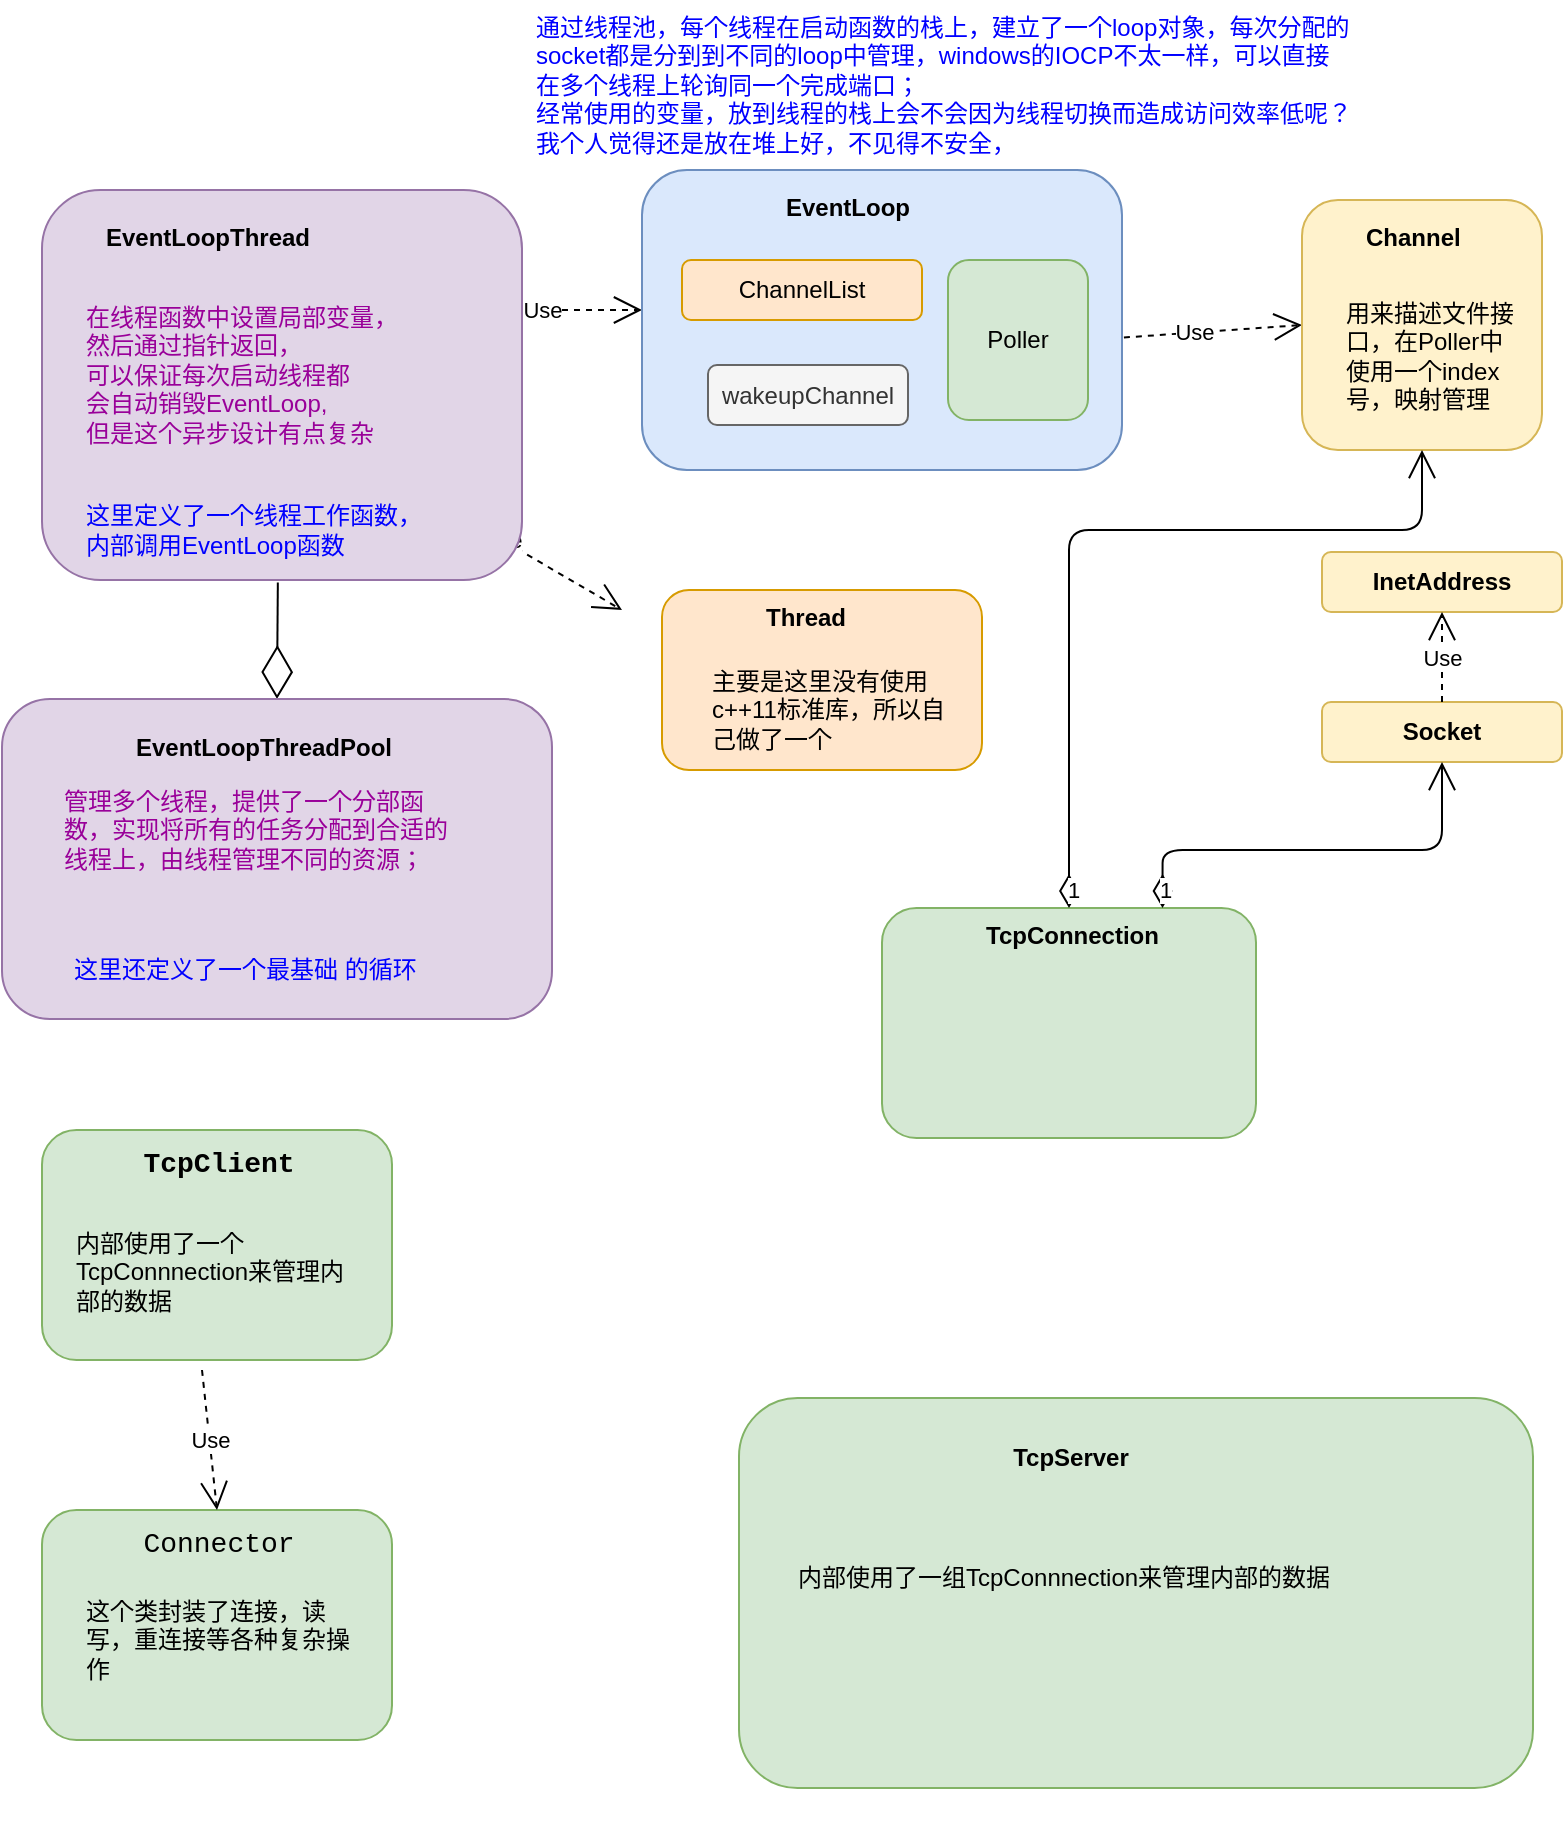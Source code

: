 <mxfile version="12.2.4" pages="1"><diagram id="r3kNxJQZUc9efTiP-LmZ" name="Page-1"><mxGraphModel dx="766" dy="549" grid="1" gridSize="10" guides="1" tooltips="1" connect="1" arrows="1" fold="1" page="1" pageScale="1" pageWidth="827" pageHeight="1169" math="0" shadow="0"><root><mxCell id="0"/><mxCell id="1" parent="0"/><mxCell id="10" value="Use" style="endArrow=open;endSize=12;dashed=1;html=1;" parent="1" edge="1"><mxGeometry width="160" relative="1" as="geometry"><mxPoint x="220" y="170" as="sourcePoint"/><mxPoint x="320" y="170" as="targetPoint"/></mxGeometry></mxCell><mxCell id="13" value="Use" style="endArrow=open;endSize=12;dashed=1;html=1;" parent="1" edge="1"><mxGeometry width="160" relative="1" as="geometry"><mxPoint x="190" y="250" as="sourcePoint"/><mxPoint x="310" y="320" as="targetPoint"/></mxGeometry></mxCell><mxCell id="18" value="Use" style="endArrow=open;endSize=12;dashed=1;html=1;fontColor=#000000;entryX=0;entryY=0.5;entryDx=0;entryDy=0;exitX=1;exitY=0.5;exitDx=0;exitDy=0;" parent="1" source="5" target="17" edge="1"><mxGeometry width="160" relative="1" as="geometry"><mxPoint x="540" y="174" as="sourcePoint"/><mxPoint x="700" y="174" as="targetPoint"/></mxGeometry></mxCell><mxCell id="21" value="Socket" style="rounded=1;whiteSpace=wrap;html=1;align=center;fontStyle=1;fillColor=#fff2cc;strokeColor=#d6b656;" parent="1" vertex="1"><mxGeometry x="660" y="366" width="120" height="30" as="geometry"/></mxCell><mxCell id="24" value="InetAddress" style="rounded=1;whiteSpace=wrap;html=1;align=center;fontStyle=1;fillColor=#fff2cc;strokeColor=#d6b656;" parent="1" vertex="1"><mxGeometry x="660" y="291" width="120" height="30" as="geometry"/></mxCell><mxCell id="25" value="Use" style="endArrow=open;endSize=12;dashed=1;html=1;fontColor=#000000;exitX=0.5;exitY=0;exitDx=0;exitDy=0;" parent="1" source="21" target="24" edge="1"><mxGeometry width="160" relative="1" as="geometry"><mxPoint x="510" y="436" as="sourcePoint"/><mxPoint x="670" y="436" as="targetPoint"/></mxGeometry></mxCell><mxCell id="28" value="" style="endArrow=diamondThin;endFill=0;endSize=24;html=1;fontColor=#000000;exitX=0.544;exitY=1.024;exitDx=0;exitDy=0;entryX=0.5;entryY=0;entryDx=0;entryDy=0;exitPerimeter=0;" parent="1" source="14" target="26" edge="1"><mxGeometry width="160" relative="1" as="geometry"><mxPoint x="50" y="370" as="sourcePoint"/><mxPoint x="240" y="380" as="targetPoint"/></mxGeometry></mxCell><mxCell id="31" value="通过线程池，每个线程在启动函数的栈上，建立了一个loop对象，每次分配的socket都是分到到不同的loop中管理，windows的IOCP不太一样，可以直接在多个线程上轮询同一个完成端口；&lt;br&gt;经常使用的变量，放到线程的栈上会不会因为线程切换而造成访问效率低呢？我个人觉得还是放在堆上好，不见得不安全，" style="text;html=1;fontColor=#0000FF;whiteSpace=wrap;" parent="1" vertex="1"><mxGeometry x="265" y="15" width="410" height="85" as="geometry"/></mxCell><mxCell id="32" value="" style="rounded=1;whiteSpace=wrap;html=1;align=center;fillColor=#d5e8d4;strokeColor=#82b366;" parent="1" vertex="1"><mxGeometry x="440" y="469" width="187" height="115" as="geometry"/></mxCell><mxCell id="33" value="TcpConnection" style="text;html=1;fontColor=#000000;fontStyle=1" parent="1" vertex="1"><mxGeometry x="490" y="469" width="107" height="30" as="geometry"/></mxCell><mxCell id="34" value="" style="group" parent="1" vertex="1" connectable="0"><mxGeometry y="364.5" width="275" height="160" as="geometry"/></mxCell><mxCell id="26" value="" style="rounded=1;whiteSpace=wrap;html=1;align=center;fillColor=#e1d5e7;strokeColor=#9673a6;" parent="34" vertex="1"><mxGeometry width="275" height="160" as="geometry"/></mxCell><mxCell id="27" value="EventLoopThreadPool" style="text;html=1;fontStyle=1" parent="34" vertex="1"><mxGeometry x="64.5" y="10" width="134" height="30" as="geometry"/></mxCell><mxCell id="29" value="管理多个线程，提供了一个分部函数，实现将所有的任务分配到合适的线程上，由线程管理不同的资源；" style="text;html=1;fontColor=#990099;whiteSpace=wrap;" parent="34" vertex="1"><mxGeometry x="28.5" y="37.5" width="205" height="85" as="geometry"/></mxCell><mxCell id="30" value="这里还定义了一个最基础 的循环" style="text;html=1;align=left;verticalAlign=middle;fontColor=#0000FF;whiteSpace=wrap;" parent="34" vertex="1"><mxGeometry x="33.5" y="110" width="180" height="50" as="geometry"/></mxCell><mxCell id="35" value="" style="group" parent="1" vertex="1" connectable="0"><mxGeometry x="20" y="110" width="240" height="195" as="geometry"/></mxCell><mxCell id="8" value="" style="rounded=1;whiteSpace=wrap;html=1;fillColor=#e1d5e7;strokeColor=#9673a6;" parent="35" vertex="1"><mxGeometry width="240" height="195" as="geometry"/></mxCell><mxCell id="9" value="EventLoopThread" style="text;html=1;fontStyle=1" parent="35" vertex="1"><mxGeometry x="30" y="10" width="109" height="30" as="geometry"/></mxCell><mxCell id="11" value="在线程函数中设置局部变量，&lt;br&gt;然后通过指针返回，&lt;br&gt;可以保证每次启动线程都&lt;br&gt;会自动销毁EventLoop,&lt;br&gt;但是这个异步设计有点复杂&lt;br&gt;" style="text;html=1;fontColor=#990099;" parent="35" vertex="1"><mxGeometry x="20" y="50" width="150" height="85" as="geometry"/></mxCell><mxCell id="14" value="这里定义了一个线程工作函数，&lt;br&gt;内部调用EventLoop函数" style="text;html=1;align=left;verticalAlign=middle;fontColor=#0000FF;" parent="35" vertex="1"><mxGeometry x="20" y="145" width="180" height="50" as="geometry"/></mxCell><mxCell id="36" value="" style="group" parent="1" vertex="1" connectable="0"><mxGeometry x="320" y="100" width="240" height="150" as="geometry"/></mxCell><mxCell id="2" value="" style="rounded=1;whiteSpace=wrap;html=1;fillColor=#dae8fc;strokeColor=#6c8ebf;" parent="36" vertex="1"><mxGeometry width="240" height="150" as="geometry"/></mxCell><mxCell id="3" value="EventLoop" style="text;html=1;fontStyle=1" parent="36" vertex="1"><mxGeometry x="70" y="5" width="80" height="30" as="geometry"/></mxCell><mxCell id="4" value="ChannelList" style="rounded=1;whiteSpace=wrap;html=1;fillColor=#ffe6cc;strokeColor=#d79b00;" parent="36" vertex="1"><mxGeometry x="20" y="45" width="120" height="30" as="geometry"/></mxCell><mxCell id="5" value="Poller" style="rounded=1;whiteSpace=wrap;html=1;fillColor=#d5e8d4;strokeColor=#82b366;" parent="36" vertex="1"><mxGeometry x="153" y="45" width="70" height="80" as="geometry"/></mxCell><mxCell id="6" value="wakeupChannel" style="rounded=1;whiteSpace=wrap;html=1;fillColor=#f5f5f5;strokeColor=#666666;fontColor=#333333;" parent="36" vertex="1"><mxGeometry x="33" y="97.5" width="100" height="30" as="geometry"/></mxCell><mxCell id="37" value="" style="group" parent="1" vertex="1" connectable="0"><mxGeometry x="330" y="310" width="160" height="90" as="geometry"/></mxCell><mxCell id="12" value="" style="rounded=1;whiteSpace=wrap;html=1;fillColor=#ffe6cc;strokeColor=#d79b00;fontStyle=1" parent="37" vertex="1"><mxGeometry width="160" height="90" as="geometry"/></mxCell><mxCell id="15" value="主要是这里没有使用c++11标准库，所以自己做了一个" style="text;html=1;fontColor=#000000;whiteSpace=wrap;" parent="37" vertex="1"><mxGeometry x="23" y="32" width="120" height="40" as="geometry"/></mxCell><mxCell id="16" value="Thread" style="text;html=1;fontColor=#000000;fontStyle=1" parent="37" vertex="1"><mxGeometry x="50" width="60" height="30" as="geometry"/></mxCell><mxCell id="38" value="" style="group" parent="1" vertex="1" connectable="0"><mxGeometry x="650" y="115" width="120" height="125" as="geometry"/></mxCell><mxCell id="17" value="" style="rounded=1;whiteSpace=wrap;html=1;fillColor=#fff2cc;strokeColor=#d6b656;" parent="38" vertex="1"><mxGeometry width="120" height="125" as="geometry"/></mxCell><mxCell id="19" value="Channel" style="text;html=1;fontStyle=1;" parent="38" vertex="1"><mxGeometry x="30" y="5" width="80" height="30" as="geometry"/></mxCell><mxCell id="20" value="用来描述文件接口，在Poller中使用一个index号，映射管理" style="text;html=1;whiteSpace=wrap;" parent="38" vertex="1"><mxGeometry x="20" y="43" width="90" height="73" as="geometry"/></mxCell><mxCell id="39" value="" style="rounded=1;whiteSpace=wrap;html=1;align=center;fillColor=#d5e8d4;strokeColor=#82b366;" parent="1" vertex="1"><mxGeometry x="368.5" y="714" width="397" height="195" as="geometry"/></mxCell><mxCell id="40" value="TcpServer" style="text;html=1;fontColor=#000000;fontStyle=1;align=center;" parent="1" vertex="1"><mxGeometry x="480" y="730" width="107" height="30" as="geometry"/></mxCell><mxCell id="43" value="1" style="endArrow=open;html=1;endSize=12;startArrow=diamondThin;startSize=14;startFill=0;edgeStyle=orthogonalEdgeStyle;align=left;verticalAlign=bottom;fontColor=#000000;entryX=0.5;entryY=1;entryDx=0;entryDy=0;exitX=0.5;exitY=0;exitDx=0;exitDy=0;" parent="1" source="32" target="17" edge="1"><mxGeometry x="-1" y="3" relative="1" as="geometry"><mxPoint x="490" y="430" as="sourcePoint"/><mxPoint x="630" y="380" as="targetPoint"/><Array as="points"><mxPoint x="534" y="280"/><mxPoint x="710" y="280"/></Array></mxGeometry></mxCell><mxCell id="46" value="1" style="endArrow=open;html=1;endSize=12;startArrow=diamondThin;startSize=14;startFill=0;edgeStyle=orthogonalEdgeStyle;align=left;verticalAlign=bottom;fontColor=#000000;exitX=0.75;exitY=0;exitDx=0;exitDy=0;entryX=0.5;entryY=1;entryDx=0;entryDy=0;" parent="1" source="32" target="21" edge="1"><mxGeometry x="-1" y="3" relative="1" as="geometry"><mxPoint x="600" y="450" as="sourcePoint"/><mxPoint x="760" y="450" as="targetPoint"/><Array as="points"><mxPoint x="580" y="440"/><mxPoint x="720" y="440"/></Array></mxGeometry></mxCell><mxCell id="48" value="&lt;div style=&quot;font-family: &amp;#34;consolas&amp;#34; , &amp;#34;courier new&amp;#34; , monospace ; font-size: 14px ; line-height: 19px ; white-space: pre&quot;&gt;&lt;br&gt;&lt;/div&gt;" style="text;html=1;fontStyle=0;align=left;fontColor=#000000;labelBackgroundColor=none;whiteSpace=wrap;" parent="1" vertex="1"><mxGeometry x="395.5" y="820" width="370" height="117" as="geometry"/></mxCell><mxCell id="56" value="内部使用了一组TcpConnnection来管理内部的数据" style="text;html=1;fontColor=#000000;whiteSpace=wrap;" parent="1" vertex="1"><mxGeometry x="395.5" y="790" width="290" height="30" as="geometry"/></mxCell><mxCell id="59" value="" style="group" parent="1" vertex="1" connectable="0"><mxGeometry x="20" y="770" width="175" height="115" as="geometry"/></mxCell><mxCell id="50" value="" style="rounded=1;whiteSpace=wrap;html=1;align=center;fillColor=#d5e8d4;strokeColor=#82b366;" parent="59" vertex="1"><mxGeometry width="175" height="115" as="geometry"/></mxCell><mxCell id="51" value="&lt;div style=&quot;font-family: &amp;quot;consolas&amp;quot; , &amp;quot;courier new&amp;quot; , monospace ; font-size: 14px ; line-height: 19px ; white-space: pre&quot;&gt;&lt;div style=&quot;font-family: consolas, &amp;quot;courier new&amp;quot;, monospace; font-weight: normal; line-height: 19px;&quot;&gt;&lt;span style=&quot;&quot;&gt;Connector&lt;/span&gt;&lt;/div&gt;&lt;/div&gt;" style="text;html=1;fontStyle=1;align=center;fontColor=#000000;labelBackgroundColor=none;" parent="59" vertex="1"><mxGeometry x="34" y="1" width="107" height="30" as="geometry"/></mxCell><mxCell id="52" value="&lt;div style=&quot;font-family: &amp;#34;consolas&amp;#34; , &amp;#34;courier new&amp;#34; , monospace ; font-size: 14px ; line-height: 19px ; white-space: pre&quot;&gt;&lt;br&gt;&lt;/div&gt;" style="text;html=1;fontStyle=0;align=center;fontColor=#000000;labelBackgroundColor=none;whiteSpace=wrap;" parent="59" vertex="1"><mxGeometry x="8" y="31" width="157" height="70" as="geometry"/></mxCell><mxCell id="55" value="这个类封装了连接，读写，重连接等各种复杂操作" style="text;html=1;fontColor=#000000;whiteSpace=wrap;" parent="59" vertex="1"><mxGeometry x="19.5" y="36.5" width="134" height="59" as="geometry"/></mxCell><mxCell id="61" value="" style="group" parent="1" vertex="1" connectable="0"><mxGeometry x="20" y="580" width="176" height="115" as="geometry"/></mxCell><mxCell id="60" value="" style="group" parent="61" vertex="1" connectable="0"><mxGeometry width="176" height="115" as="geometry"/></mxCell><mxCell id="58" value="" style="group" parent="60" vertex="1" connectable="0"><mxGeometry width="176" height="115" as="geometry"/></mxCell><mxCell id="41" value="" style="rounded=1;whiteSpace=wrap;html=1;align=center;fillColor=#d5e8d4;strokeColor=#82b366;" parent="58" vertex="1"><mxGeometry width="175" height="115" as="geometry"/></mxCell><mxCell id="42" value="&lt;div style=&quot;font-family: consolas, &amp;quot;courier new&amp;quot;, monospace; font-size: 14px; line-height: 19px; white-space: pre;&quot;&gt;&lt;span style=&quot;&quot;&gt;TcpClient&lt;/span&gt;&lt;/div&gt;" style="text;html=1;fontStyle=1;align=center;fontColor=#000000;labelBackgroundColor=none;" parent="58" vertex="1"><mxGeometry x="34" y="1" width="107" height="30" as="geometry"/></mxCell><mxCell id="47" value="&lt;div style=&quot;font-family: &amp;#34;consolas&amp;#34; , &amp;#34;courier new&amp;#34; , monospace ; font-size: 14px ; line-height: 19px ; white-space: pre&quot;&gt;&lt;br&gt;&lt;/div&gt;" style="text;html=1;fontStyle=0;align=center;fontColor=#000000;labelBackgroundColor=none;" parent="58" vertex="1"><mxGeometry x="8" y="31" width="168" height="70" as="geometry"/></mxCell><mxCell id="57" value="内部使用了一个TcpConnnection来管理内部的数据" style="text;html=1;fontColor=#000000;whiteSpace=wrap;" parent="58" vertex="1"><mxGeometry x="15" y="43" width="145" height="58" as="geometry"/></mxCell><mxCell id="62" value="Use" style="endArrow=open;endSize=12;dashed=1;html=1;fontColor=#000000;entryX=0.5;entryY=0;entryDx=0;entryDy=0;" parent="1" target="50" edge="1"><mxGeometry width="160" relative="1" as="geometry"><mxPoint x="100" y="700" as="sourcePoint"/><mxPoint x="245" y="713.5" as="targetPoint"/></mxGeometry></mxCell></root></mxGraphModel></diagram></mxfile>